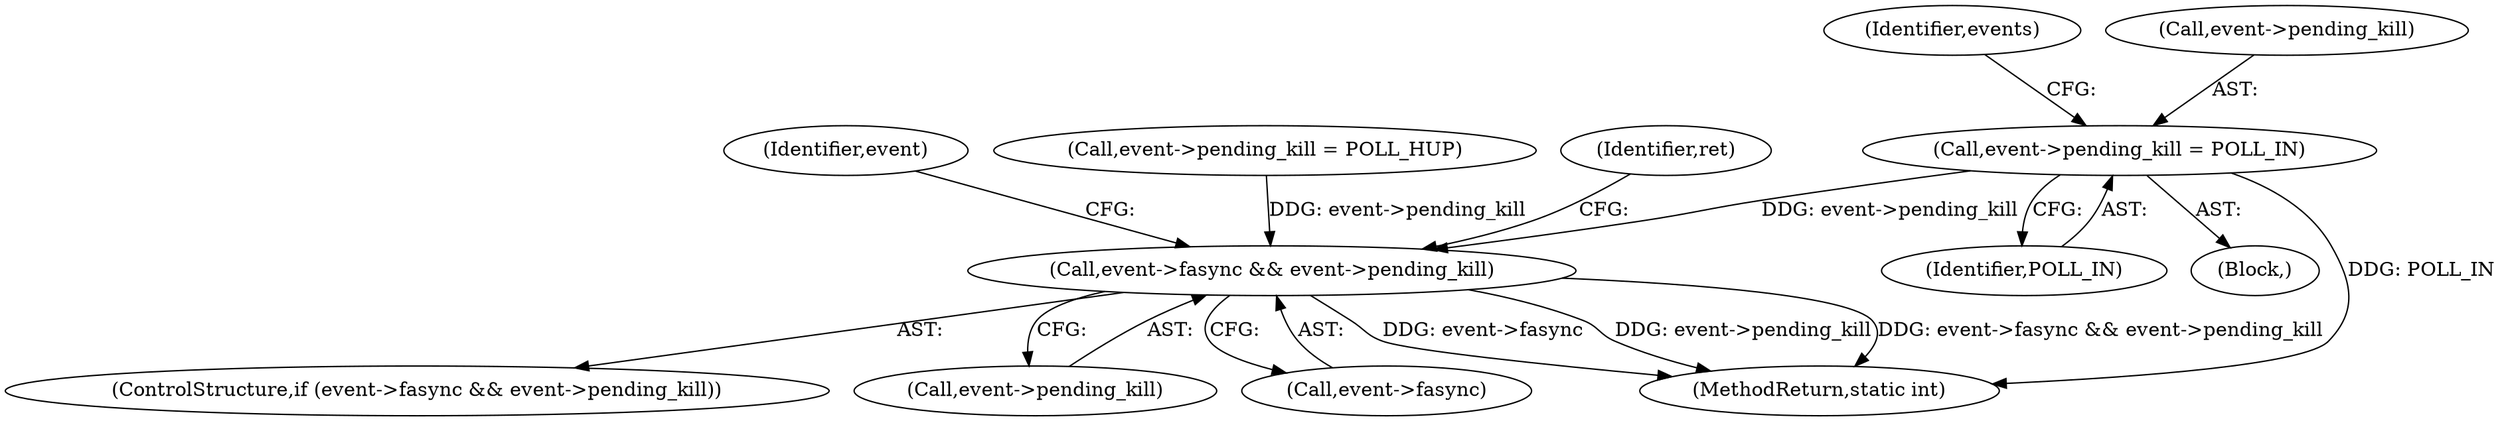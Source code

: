 digraph "0_linux_a8b0ca17b80e92faab46ee7179ba9e99ccb61233_53@pointer" {
"1000201" [label="(Call,event->pending_kill = POLL_IN)"];
"1000247" [label="(Call,event->fasync && event->pending_kill)"];
"1000257" [label="(Identifier,event)"];
"1000246" [label="(ControlStructure,if (event->fasync && event->pending_kill))"];
"1000251" [label="(Call,event->pending_kill)"];
"1000247" [label="(Call,event->fasync && event->pending_kill)"];
"1000205" [label="(Identifier,POLL_IN)"];
"1000248" [label="(Call,event->fasync)"];
"1000107" [label="(Block,)"];
"1000208" [label="(Identifier,events)"];
"1000202" [label="(Call,event->pending_kill)"];
"1000201" [label="(Call,event->pending_kill = POLL_IN)"];
"1000218" [label="(Call,event->pending_kill = POLL_HUP)"];
"1000266" [label="(Identifier,ret)"];
"1000267" [label="(MethodReturn,static int)"];
"1000201" -> "1000107"  [label="AST: "];
"1000201" -> "1000205"  [label="CFG: "];
"1000202" -> "1000201"  [label="AST: "];
"1000205" -> "1000201"  [label="AST: "];
"1000208" -> "1000201"  [label="CFG: "];
"1000201" -> "1000267"  [label="DDG: POLL_IN"];
"1000201" -> "1000247"  [label="DDG: event->pending_kill"];
"1000247" -> "1000246"  [label="AST: "];
"1000247" -> "1000248"  [label="CFG: "];
"1000247" -> "1000251"  [label="CFG: "];
"1000248" -> "1000247"  [label="AST: "];
"1000251" -> "1000247"  [label="AST: "];
"1000257" -> "1000247"  [label="CFG: "];
"1000266" -> "1000247"  [label="CFG: "];
"1000247" -> "1000267"  [label="DDG: event->fasync"];
"1000247" -> "1000267"  [label="DDG: event->pending_kill"];
"1000247" -> "1000267"  [label="DDG: event->fasync && event->pending_kill"];
"1000218" -> "1000247"  [label="DDG: event->pending_kill"];
}
